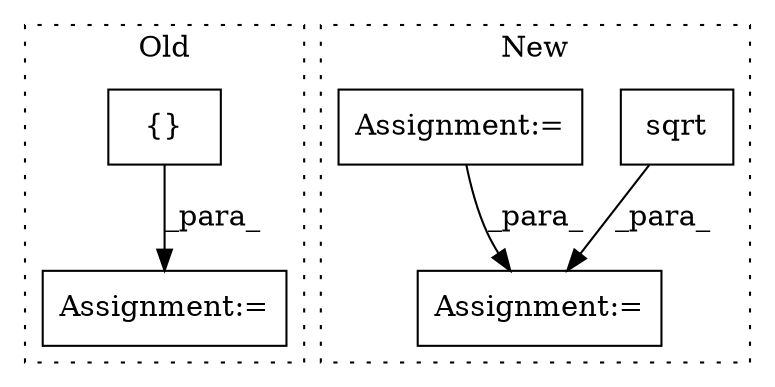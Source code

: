 digraph G {
subgraph cluster0 {
1 [label="{}" a="4" s="2772" l="2" shape="box"];
3 [label="Assignment:=" a="7" s="2754" l="1" shape="box"];
label = "Old";
style="dotted";
}
subgraph cluster1 {
2 [label="sqrt" a="32" s="4555,4563" l="5,1" shape="box"];
4 [label="Assignment:=" a="7" s="4591" l="1" shape="box"];
5 [label="Assignment:=" a="7" s="4479" l="1" shape="box"];
label = "New";
style="dotted";
}
1 -> 3 [label="_para_"];
2 -> 4 [label="_para_"];
5 -> 4 [label="_para_"];
}